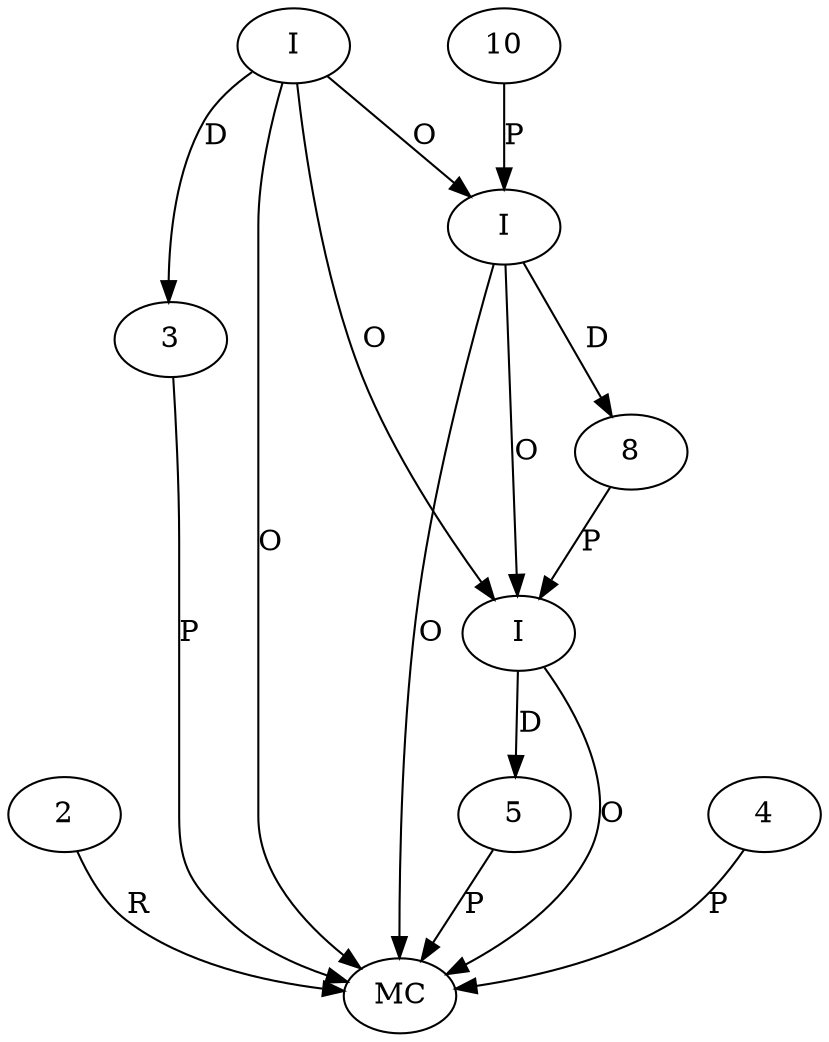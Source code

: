 digraph "AUG" {

  1 [ label="MC" s="analyzeResource()" t="ResourceAnalyzer" l="23" ];
  2 [ t="BundleAnalyzer" n="a" ];
  3 [ t="JarResource" n="dummy_" ];
  4 [ t="LinkedList" n="reqs" ];
  5 [ t="JarResource" n="dummy_" ];
  6 [ label="I" t="LinkedList" l="19" ];
  7 [ label="I" t="JarResource" l="21" ];
  8 [ t="File" n="dummy_" ];
  9 [ label="I" t="File" l="21" ];
  10 [ t="String" v="testdata/org.apache.felix.framework-3.2.2.jar" ];
  3 -> 1 [ label="P" ];
  6 -> 1 [ label="O" ];
  9 -> 1 [ label="O" ];
  5 -> 1 [ label="P" ];
  2 -> 1 [ label="R" ];
  4 -> 1 [ label="P" ];
  7 -> 1 [ label="O" ];
  6 -> 3 [ label="D" ];
  7 -> 5 [ label="D" ];
  6 -> 7 [ label="O" ];
  9 -> 7 [ label="O" ];
  8 -> 7 [ label="P" ];
  9 -> 8 [ label="D" ];
  10 -> 9 [ label="P" ];
  6 -> 9 [ label="O" ];
}
